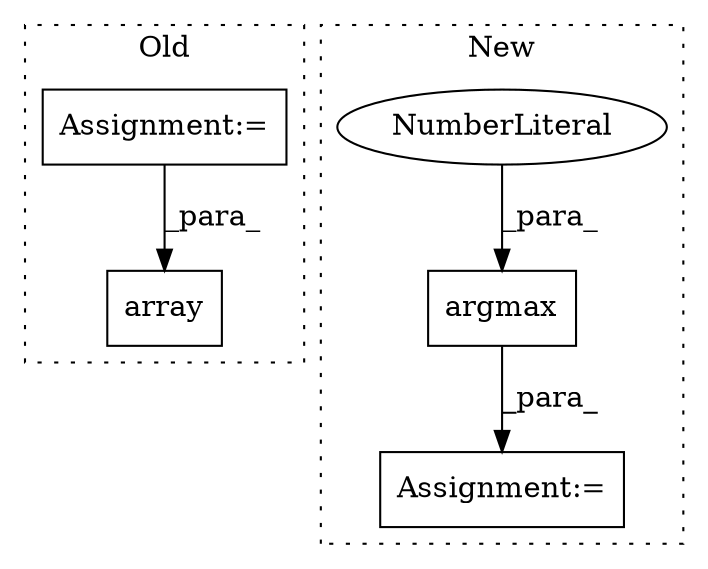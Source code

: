 digraph G {
subgraph cluster0 {
1 [label="array" a="32" s="1961,2099" l="19,-5" shape="box"];
4 [label="Assignment:=" a="7" s="2069" l="22" shape="box"];
label = "Old";
style="dotted";
}
subgraph cluster1 {
2 [label="argmax" a="32" s="2290,2298" l="7,1" shape="box"];
3 [label="Assignment:=" a="7" s="2283" l="1" shape="box"];
5 [label="NumberLiteral" a="34" s="2297" l="1" shape="ellipse"];
label = "New";
style="dotted";
}
2 -> 3 [label="_para_"];
4 -> 1 [label="_para_"];
5 -> 2 [label="_para_"];
}